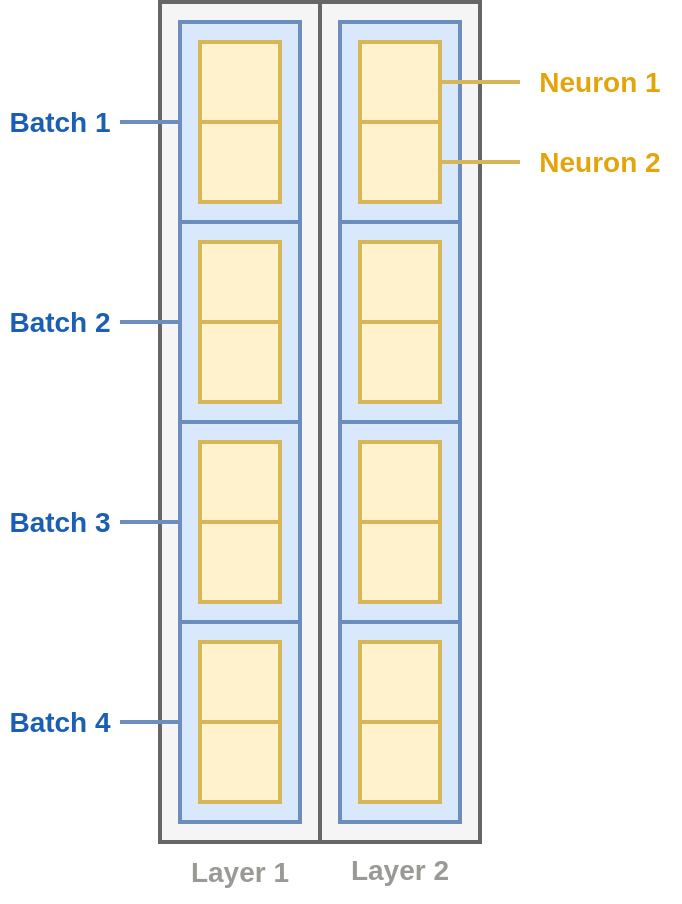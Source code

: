 <mxfile version="25.0.3">
  <diagram name="Page-1" id="EMa1pMTZzpA0k4Gmwb4X">
    <mxGraphModel dx="1434" dy="1816" grid="1" gridSize="10" guides="1" tooltips="1" connect="1" arrows="1" fold="1" page="1" pageScale="1" pageWidth="827" pageHeight="1169" math="0" shadow="0">
      <root>
        <mxCell id="0" />
        <mxCell id="1" parent="0" />
        <mxCell id="xk-oOxLGbY3HGCxId3EP-69" value="" style="rounded=0;whiteSpace=wrap;html=1;fillColor=#f5f5f5;strokeColor=#666666;fontColor=#333333;strokeWidth=2;" vertex="1" parent="1">
          <mxGeometry x="240" y="160" width="80" height="420" as="geometry" />
        </mxCell>
        <mxCell id="xk-oOxLGbY3HGCxId3EP-70" value="" style="rounded=0;whiteSpace=wrap;html=1;fillColor=#dae8fc;strokeColor=#6c8ebf;strokeWidth=2;" vertex="1" parent="1">
          <mxGeometry x="250" y="170" width="60" height="100" as="geometry" />
        </mxCell>
        <mxCell id="xk-oOxLGbY3HGCxId3EP-74" value="" style="rounded=0;whiteSpace=wrap;html=1;fillColor=#fff2cc;strokeColor=#d6b656;strokeWidth=2;" vertex="1" parent="1">
          <mxGeometry x="260" y="180" width="40" height="40" as="geometry" />
        </mxCell>
        <mxCell id="xk-oOxLGbY3HGCxId3EP-75" value="" style="rounded=0;whiteSpace=wrap;html=1;fillColor=#fff2cc;strokeColor=#d6b656;strokeWidth=2;" vertex="1" parent="1">
          <mxGeometry x="260" y="220" width="40" height="40" as="geometry" />
        </mxCell>
        <mxCell id="xk-oOxLGbY3HGCxId3EP-90" value="&lt;font color=&quot;#9a9996&quot;&gt;&lt;b&gt;&lt;font style=&quot;font-size: 14px;&quot;&gt;Layer 2&lt;sub&gt;&lt;br&gt;&lt;/sub&gt;&lt;/font&gt;&lt;/b&gt;&lt;/font&gt;" style="text;html=1;align=center;verticalAlign=middle;whiteSpace=wrap;rounded=0;" vertex="1" parent="1">
          <mxGeometry x="250" y="580" width="60" height="30" as="geometry" />
        </mxCell>
        <mxCell id="xk-oOxLGbY3HGCxId3EP-99" value="" style="rounded=0;whiteSpace=wrap;html=1;fillColor=#dae8fc;strokeColor=#6c8ebf;strokeWidth=2;" vertex="1" parent="1">
          <mxGeometry x="250" y="270" width="60" height="100" as="geometry" />
        </mxCell>
        <mxCell id="xk-oOxLGbY3HGCxId3EP-100" value="" style="rounded=0;whiteSpace=wrap;html=1;fillColor=#fff2cc;strokeColor=#d6b656;strokeWidth=2;" vertex="1" parent="1">
          <mxGeometry x="260" y="280" width="40" height="40" as="geometry" />
        </mxCell>
        <mxCell id="xk-oOxLGbY3HGCxId3EP-101" value="" style="rounded=0;whiteSpace=wrap;html=1;fillColor=#fff2cc;strokeColor=#d6b656;strokeWidth=2;" vertex="1" parent="1">
          <mxGeometry x="260" y="320" width="40" height="40" as="geometry" />
        </mxCell>
        <mxCell id="xk-oOxLGbY3HGCxId3EP-102" value="" style="rounded=0;whiteSpace=wrap;html=1;fillColor=#dae8fc;strokeColor=#6c8ebf;strokeWidth=2;" vertex="1" parent="1">
          <mxGeometry x="250" y="370" width="60" height="100" as="geometry" />
        </mxCell>
        <mxCell id="xk-oOxLGbY3HGCxId3EP-103" value="" style="rounded=0;whiteSpace=wrap;html=1;fillColor=#fff2cc;strokeColor=#d6b656;strokeWidth=2;" vertex="1" parent="1">
          <mxGeometry x="260" y="380" width="40" height="40" as="geometry" />
        </mxCell>
        <mxCell id="xk-oOxLGbY3HGCxId3EP-104" value="" style="rounded=0;whiteSpace=wrap;html=1;fillColor=#fff2cc;strokeColor=#d6b656;strokeWidth=2;" vertex="1" parent="1">
          <mxGeometry x="260" y="420" width="40" height="40" as="geometry" />
        </mxCell>
        <mxCell id="xk-oOxLGbY3HGCxId3EP-105" value="" style="rounded=0;whiteSpace=wrap;html=1;fillColor=#dae8fc;strokeColor=#6c8ebf;strokeWidth=2;" vertex="1" parent="1">
          <mxGeometry x="250" y="470" width="60" height="100" as="geometry" />
        </mxCell>
        <mxCell id="xk-oOxLGbY3HGCxId3EP-106" value="" style="rounded=0;whiteSpace=wrap;html=1;fillColor=#fff2cc;strokeColor=#d6b656;strokeWidth=2;" vertex="1" parent="1">
          <mxGeometry x="260" y="480" width="40" height="40" as="geometry" />
        </mxCell>
        <mxCell id="xk-oOxLGbY3HGCxId3EP-107" value="" style="rounded=0;whiteSpace=wrap;html=1;fillColor=#fff2cc;strokeColor=#d6b656;strokeWidth=2;" vertex="1" parent="1">
          <mxGeometry x="260" y="520" width="40" height="40" as="geometry" />
        </mxCell>
        <mxCell id="xk-oOxLGbY3HGCxId3EP-108" value="" style="rounded=0;whiteSpace=wrap;html=1;fillColor=#f5f5f5;strokeColor=#666666;fontColor=#333333;strokeWidth=2;" vertex="1" parent="1">
          <mxGeometry x="160" y="160" width="80" height="420" as="geometry" />
        </mxCell>
        <mxCell id="xk-oOxLGbY3HGCxId3EP-109" value="" style="rounded=0;whiteSpace=wrap;html=1;fillColor=#dae8fc;strokeColor=#6c8ebf;strokeWidth=2;" vertex="1" parent="1">
          <mxGeometry x="170" y="170" width="60" height="100" as="geometry" />
        </mxCell>
        <mxCell id="xk-oOxLGbY3HGCxId3EP-110" value="" style="rounded=0;whiteSpace=wrap;html=1;fillColor=#fff2cc;strokeColor=#d6b656;strokeWidth=2;" vertex="1" parent="1">
          <mxGeometry x="180" y="180" width="40" height="40" as="geometry" />
        </mxCell>
        <mxCell id="xk-oOxLGbY3HGCxId3EP-111" value="" style="rounded=0;whiteSpace=wrap;html=1;fillColor=#fff2cc;strokeColor=#d6b656;strokeWidth=2;" vertex="1" parent="1">
          <mxGeometry x="180" y="220" width="40" height="40" as="geometry" />
        </mxCell>
        <mxCell id="xk-oOxLGbY3HGCxId3EP-112" value="&lt;font color=&quot;#9a9996&quot;&gt;&lt;b&gt;&lt;font style=&quot;font-size: 14px;&quot;&gt;Layer 1&lt;br&gt;&lt;/font&gt;&lt;/b&gt;&lt;/font&gt;" style="text;html=1;align=center;verticalAlign=middle;whiteSpace=wrap;rounded=0;" vertex="1" parent="1">
          <mxGeometry x="170" y="580" width="60" height="30" as="geometry" />
        </mxCell>
        <mxCell id="xk-oOxLGbY3HGCxId3EP-113" value="" style="rounded=0;whiteSpace=wrap;html=1;fillColor=#dae8fc;strokeColor=#6c8ebf;strokeWidth=2;" vertex="1" parent="1">
          <mxGeometry x="170" y="270" width="60" height="100" as="geometry" />
        </mxCell>
        <mxCell id="xk-oOxLGbY3HGCxId3EP-114" value="" style="rounded=0;whiteSpace=wrap;html=1;fillColor=#fff2cc;strokeColor=#d6b656;strokeWidth=2;" vertex="1" parent="1">
          <mxGeometry x="180" y="280" width="40" height="40" as="geometry" />
        </mxCell>
        <mxCell id="xk-oOxLGbY3HGCxId3EP-115" value="" style="rounded=0;whiteSpace=wrap;html=1;fillColor=#fff2cc;strokeColor=#d6b656;strokeWidth=2;" vertex="1" parent="1">
          <mxGeometry x="180" y="320" width="40" height="40" as="geometry" />
        </mxCell>
        <mxCell id="xk-oOxLGbY3HGCxId3EP-116" value="" style="rounded=0;whiteSpace=wrap;html=1;fillColor=#dae8fc;strokeColor=#6c8ebf;strokeWidth=2;" vertex="1" parent="1">
          <mxGeometry x="170" y="370" width="60" height="100" as="geometry" />
        </mxCell>
        <mxCell id="xk-oOxLGbY3HGCxId3EP-117" value="" style="rounded=0;whiteSpace=wrap;html=1;fillColor=#fff2cc;strokeColor=#d6b656;strokeWidth=2;" vertex="1" parent="1">
          <mxGeometry x="180" y="380" width="40" height="40" as="geometry" />
        </mxCell>
        <mxCell id="xk-oOxLGbY3HGCxId3EP-118" value="" style="rounded=0;whiteSpace=wrap;html=1;fillColor=#fff2cc;strokeColor=#d6b656;strokeWidth=2;" vertex="1" parent="1">
          <mxGeometry x="180" y="420" width="40" height="40" as="geometry" />
        </mxCell>
        <mxCell id="xk-oOxLGbY3HGCxId3EP-119" value="" style="rounded=0;whiteSpace=wrap;html=1;fillColor=#dae8fc;strokeColor=#6c8ebf;strokeWidth=2;" vertex="1" parent="1">
          <mxGeometry x="170" y="470" width="60" height="100" as="geometry" />
        </mxCell>
        <mxCell id="xk-oOxLGbY3HGCxId3EP-120" value="" style="rounded=0;whiteSpace=wrap;html=1;fillColor=#fff2cc;strokeColor=#d6b656;strokeWidth=2;" vertex="1" parent="1">
          <mxGeometry x="180" y="480" width="40" height="40" as="geometry" />
        </mxCell>
        <mxCell id="xk-oOxLGbY3HGCxId3EP-121" value="" style="rounded=0;whiteSpace=wrap;html=1;fillColor=#fff2cc;strokeColor=#d6b656;strokeWidth=2;" vertex="1" parent="1">
          <mxGeometry x="180" y="520" width="40" height="40" as="geometry" />
        </mxCell>
        <mxCell id="xk-oOxLGbY3HGCxId3EP-98" style="rounded=0;orthogonalLoop=1;jettySize=auto;html=1;entryX=0;entryY=0.5;entryDx=0;entryDy=0;endArrow=none;endFill=0;strokeWidth=2;strokeColor=#6c8ebf;fillColor=#dae8fc;" edge="1" parent="1" source="xk-oOxLGbY3HGCxId3EP-94">
          <mxGeometry relative="1" as="geometry">
            <mxPoint x="170" y="520" as="targetPoint" />
          </mxGeometry>
        </mxCell>
        <mxCell id="xk-oOxLGbY3HGCxId3EP-94" value="&lt;div&gt;&lt;font color=&quot;#1a5fb4&quot;&gt;&lt;b&gt;&lt;font style=&quot;font-size: 14px;&quot;&gt;Batch 4&lt;/font&gt;&lt;/b&gt;&lt;/font&gt;&lt;/div&gt;" style="text;html=1;align=center;verticalAlign=middle;whiteSpace=wrap;rounded=0;" vertex="1" parent="1">
          <mxGeometry x="80" y="505" width="60" height="30" as="geometry" />
        </mxCell>
        <mxCell id="xk-oOxLGbY3HGCxId3EP-95" style="rounded=0;orthogonalLoop=1;jettySize=auto;html=1;entryX=0;entryY=0.5;entryDx=0;entryDy=0;endArrow=none;endFill=0;strokeWidth=2;fillColor=#dae8fc;strokeColor=#6c8ebf;" edge="1" parent="1" source="xk-oOxLGbY3HGCxId3EP-91">
          <mxGeometry relative="1" as="geometry">
            <mxPoint x="170" y="220" as="targetPoint" />
          </mxGeometry>
        </mxCell>
        <mxCell id="xk-oOxLGbY3HGCxId3EP-91" value="&lt;font color=&quot;#1a5fb4&quot;&gt;&lt;b&gt;&lt;font style=&quot;font-size: 14px;&quot;&gt;Batch 1&lt;/font&gt;&lt;/b&gt;&lt;/font&gt;" style="text;html=1;align=center;verticalAlign=middle;whiteSpace=wrap;rounded=0;" vertex="1" parent="1">
          <mxGeometry x="80" y="205" width="60" height="30" as="geometry" />
        </mxCell>
        <mxCell id="xk-oOxLGbY3HGCxId3EP-96" style="rounded=0;orthogonalLoop=1;jettySize=auto;html=1;entryX=0;entryY=0.5;entryDx=0;entryDy=0;endArrow=none;endFill=0;strokeWidth=2;strokeColor=#6c8ebf;fillColor=#dae8fc;" edge="1" parent="1" source="xk-oOxLGbY3HGCxId3EP-92">
          <mxGeometry relative="1" as="geometry">
            <mxPoint x="170" y="320" as="targetPoint" />
          </mxGeometry>
        </mxCell>
        <mxCell id="xk-oOxLGbY3HGCxId3EP-92" value="&lt;div&gt;&lt;font color=&quot;#1a5fb4&quot;&gt;&lt;b&gt;&lt;font style=&quot;font-size: 14px;&quot;&gt;Batch 2&lt;/font&gt;&lt;/b&gt;&lt;/font&gt;&lt;/div&gt;" style="text;html=1;align=center;verticalAlign=middle;whiteSpace=wrap;rounded=0;" vertex="1" parent="1">
          <mxGeometry x="80" y="305" width="60" height="30" as="geometry" />
        </mxCell>
        <mxCell id="xk-oOxLGbY3HGCxId3EP-97" style="rounded=0;orthogonalLoop=1;jettySize=auto;html=1;entryX=0;entryY=0.5;entryDx=0;entryDy=0;endArrow=none;endFill=0;strokeWidth=2;strokeColor=#6c8ebf;fillColor=#dae8fc;" edge="1" parent="1" source="xk-oOxLGbY3HGCxId3EP-93">
          <mxGeometry relative="1" as="geometry">
            <mxPoint x="170" y="420" as="targetPoint" />
          </mxGeometry>
        </mxCell>
        <mxCell id="xk-oOxLGbY3HGCxId3EP-93" value="&lt;div&gt;&lt;font color=&quot;#1a5fb4&quot;&gt;&lt;b&gt;&lt;font style=&quot;font-size: 14px;&quot;&gt;Batch 3&lt;/font&gt;&lt;/b&gt;&lt;/font&gt;&lt;/div&gt;" style="text;html=1;align=center;verticalAlign=middle;whiteSpace=wrap;rounded=0;" vertex="1" parent="1">
          <mxGeometry x="80" y="405" width="60" height="30" as="geometry" />
        </mxCell>
        <mxCell id="xk-oOxLGbY3HGCxId3EP-152" style="rounded=0;orthogonalLoop=1;jettySize=auto;html=1;fillColor=#fff2cc;strokeColor=#d6b656;strokeWidth=2;endArrow=none;endFill=0;" edge="1" parent="1" source="xk-oOxLGbY3HGCxId3EP-151" target="xk-oOxLGbY3HGCxId3EP-74">
          <mxGeometry relative="1" as="geometry" />
        </mxCell>
        <mxCell id="xk-oOxLGbY3HGCxId3EP-151" value="&lt;font color=&quot;#e5a50a&quot; style=&quot;font-size: 14px;&quot;&gt;&lt;b&gt;&lt;font&gt;Neuron 1&lt;/font&gt;&lt;/b&gt;&lt;/font&gt;&lt;font color=&quot;#e5a50a&quot; style=&quot;font-size: 14px;&quot;&gt;&lt;b&gt;&lt;br&gt;&lt;/b&gt;&lt;/font&gt;" style="text;html=1;align=center;verticalAlign=middle;whiteSpace=wrap;rounded=0;" vertex="1" parent="1">
          <mxGeometry x="340" y="185" width="80" height="30" as="geometry" />
        </mxCell>
        <mxCell id="xk-oOxLGbY3HGCxId3EP-153" style="rounded=0;orthogonalLoop=1;jettySize=auto;html=1;fillColor=#fff2cc;strokeColor=#d6b656;strokeWidth=2;endArrow=none;endFill=0;" edge="1" parent="1" source="xk-oOxLGbY3HGCxId3EP-154">
          <mxGeometry relative="1" as="geometry">
            <mxPoint x="300" y="240" as="targetPoint" />
          </mxGeometry>
        </mxCell>
        <mxCell id="xk-oOxLGbY3HGCxId3EP-154" value="&lt;font color=&quot;#e5a50a&quot; style=&quot;font-size: 14px;&quot;&gt;&lt;b&gt;&lt;font&gt;Neuron 2&lt;/font&gt;&lt;/b&gt;&lt;/font&gt;&lt;font color=&quot;#e5a50a&quot; style=&quot;font-size: 14px;&quot;&gt;&lt;b&gt;&lt;font&gt;&lt;br&gt;&lt;/font&gt;&lt;/b&gt;&lt;/font&gt;" style="text;html=1;align=center;verticalAlign=middle;whiteSpace=wrap;rounded=0;" vertex="1" parent="1">
          <mxGeometry x="340" y="225" width="80" height="30" as="geometry" />
        </mxCell>
      </root>
    </mxGraphModel>
  </diagram>
</mxfile>
